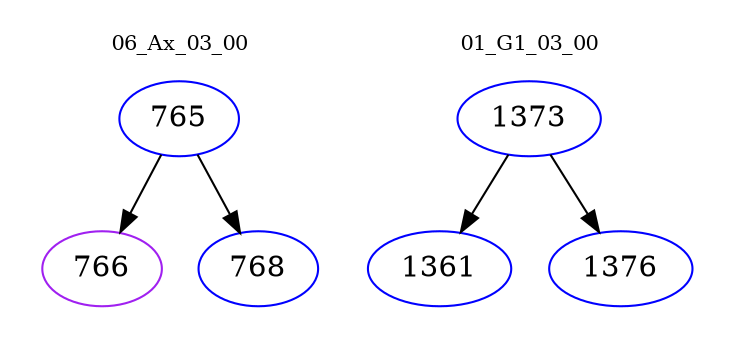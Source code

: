 digraph{
subgraph cluster_0 {
color = white
label = "06_Ax_03_00";
fontsize=10;
T0_765 [label="765", color="blue"]
T0_765 -> T0_766 [color="black"]
T0_766 [label="766", color="purple"]
T0_765 -> T0_768 [color="black"]
T0_768 [label="768", color="blue"]
}
subgraph cluster_1 {
color = white
label = "01_G1_03_00";
fontsize=10;
T1_1373 [label="1373", color="blue"]
T1_1373 -> T1_1361 [color="black"]
T1_1361 [label="1361", color="blue"]
T1_1373 -> T1_1376 [color="black"]
T1_1376 [label="1376", color="blue"]
}
}
